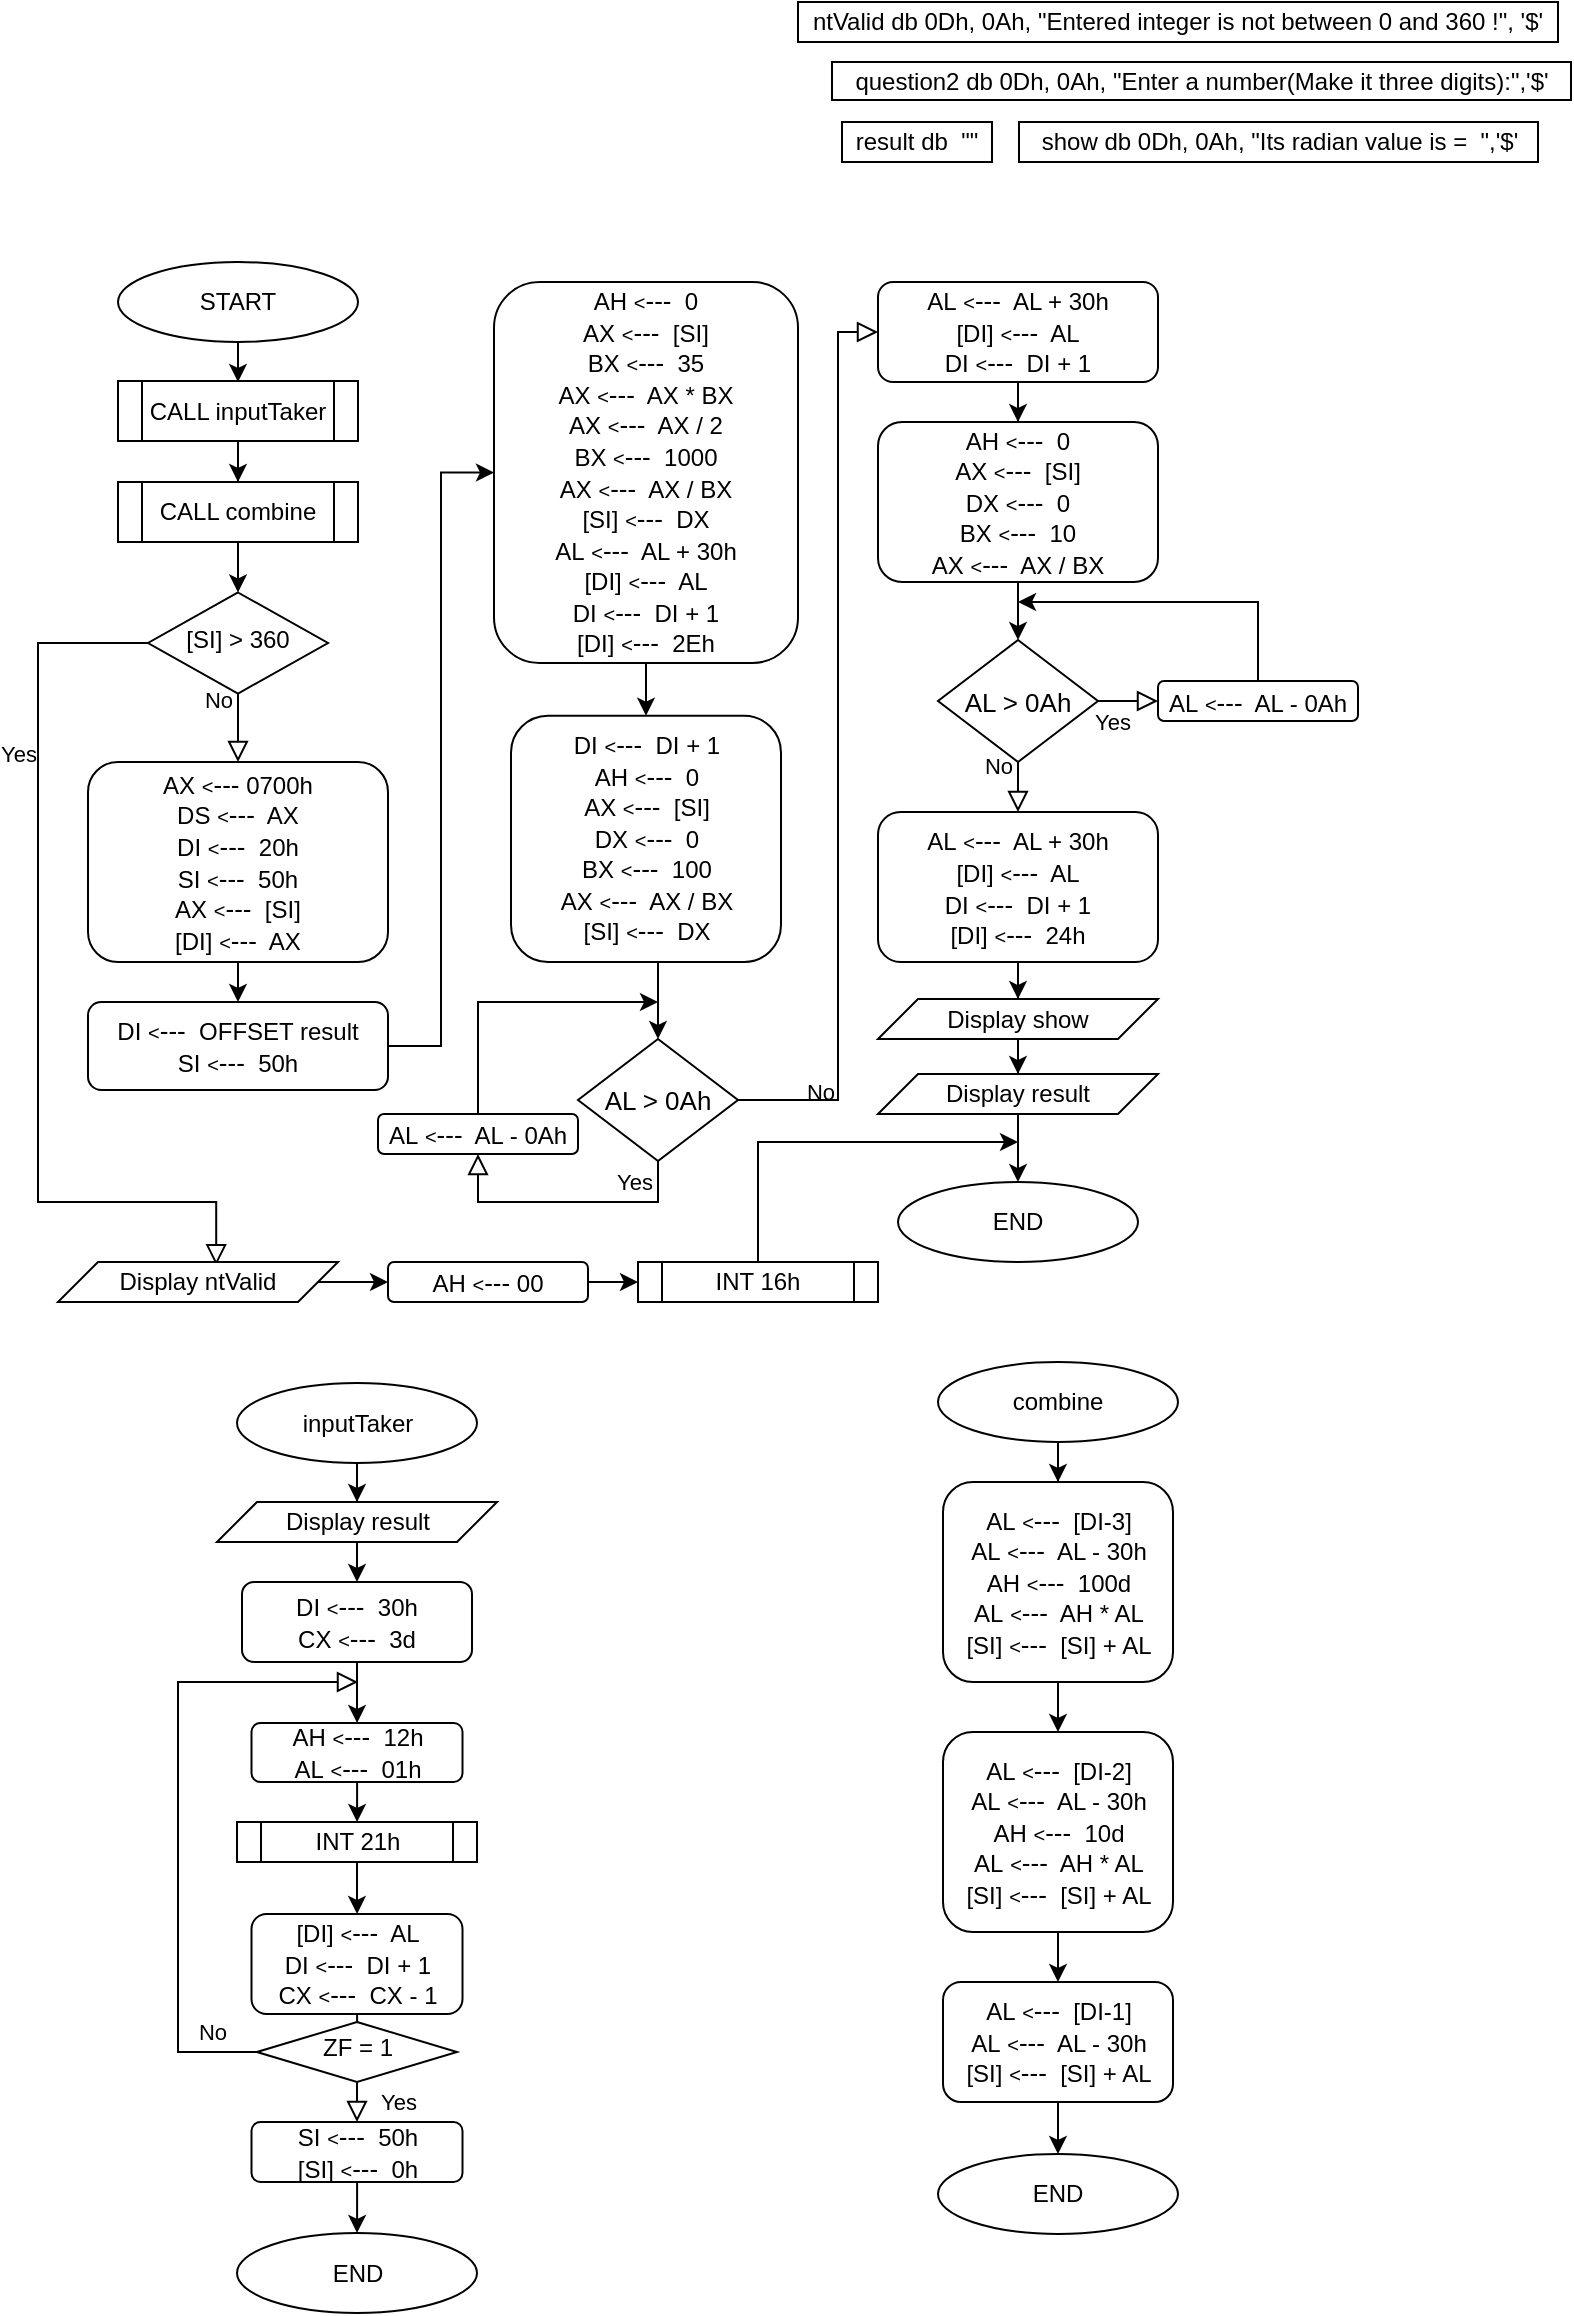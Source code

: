 <mxfile version="18.0.4" type="github">
  <diagram id="C5RBs43oDa-KdzZeNtuy" name="Page-1">
    <mxGraphModel dx="616" dy="1419" grid="1" gridSize="10" guides="1" tooltips="1" connect="1" arrows="1" fold="1" page="1" pageScale="1" pageWidth="827" pageHeight="1169" math="0" shadow="0">
      <root>
        <mxCell id="WIyWlLk6GJQsqaUBKTNV-0" />
        <mxCell id="WIyWlLk6GJQsqaUBKTNV-1" parent="WIyWlLk6GJQsqaUBKTNV-0" />
        <mxCell id="KCbu1JeTteDKsyK8jzSx-12" style="edgeStyle=orthogonalEdgeStyle;rounded=0;orthogonalLoop=1;jettySize=auto;html=1;exitX=0.5;exitY=1;exitDx=0;exitDy=0;entryX=0.5;entryY=0;entryDx=0;entryDy=0;" edge="1" parent="WIyWlLk6GJQsqaUBKTNV-1" source="A8sSo03riaN5_uglDH1m-1" target="A8sSo03riaN5_uglDH1m-14">
          <mxGeometry relative="1" as="geometry" />
        </mxCell>
        <mxCell id="A8sSo03riaN5_uglDH1m-1" value="AX&amp;nbsp;&lt;font style=&quot;font-size: 10px;&quot;&gt;&amp;lt;&lt;/font&gt;&lt;font style=&quot;font-size: 13px;&quot;&gt;---&lt;/font&gt;&amp;nbsp;0700h&lt;br&gt;DS&amp;nbsp;&lt;font style=&quot;font-size: 10px&quot;&gt;&amp;lt;&lt;/font&gt;&lt;font style=&quot;font-size: 13px&quot;&gt;---&lt;/font&gt;&amp;nbsp; AX&lt;br&gt;DI&amp;nbsp;&lt;font style=&quot;font-size: 10px&quot;&gt;&amp;lt;&lt;/font&gt;&lt;font style=&quot;font-size: 13px&quot;&gt;---&lt;/font&gt;&amp;nbsp; 20h&lt;br&gt;SI&amp;nbsp;&lt;font style=&quot;font-size: 10px&quot;&gt;&amp;lt;&lt;/font&gt;&lt;font style=&quot;font-size: 13px&quot;&gt;---&lt;/font&gt;&amp;nbsp; 50h&lt;br&gt;AX&amp;nbsp;&lt;font style=&quot;font-size: 10px;&quot;&gt;&amp;lt;&lt;/font&gt;&lt;font style=&quot;font-size: 13px;&quot;&gt;---&lt;/font&gt;&amp;nbsp; [SI]&lt;br&gt;[DI]&amp;nbsp;&lt;font style=&quot;font-size: 10px;&quot;&gt;&amp;lt;&lt;/font&gt;&lt;font style=&quot;font-size: 13px;&quot;&gt;---&lt;/font&gt;&amp;nbsp; AX" style="rounded=1;whiteSpace=wrap;html=1;fontSize=12;glass=0;strokeWidth=1;shadow=0;" parent="WIyWlLk6GJQsqaUBKTNV-1" vertex="1">
          <mxGeometry x="65" y="-770" width="150" height="100" as="geometry" />
        </mxCell>
        <mxCell id="A8sSo03riaN5_uglDH1m-3" value="No" style="edgeStyle=orthogonalEdgeStyle;rounded=0;html=1;jettySize=auto;orthogonalLoop=1;fontSize=11;endArrow=block;endFill=0;endSize=8;strokeWidth=1;shadow=0;labelBackgroundColor=none;entryX=0.5;entryY=0;entryDx=0;entryDy=0;" parent="WIyWlLk6GJQsqaUBKTNV-1" source="A8sSo03riaN5_uglDH1m-4" edge="1" target="A8sSo03riaN5_uglDH1m-1">
          <mxGeometry x="-0.857" y="-10" relative="1" as="geometry">
            <mxPoint as="offset" />
            <mxPoint x="160" y="-750" as="targetPoint" />
            <Array as="points" />
            <mxPoint x="92.5" y="-590.5" as="sourcePoint" />
          </mxGeometry>
        </mxCell>
        <mxCell id="A8sSo03riaN5_uglDH1m-4" value="[SI] &amp;gt; 360" style="rhombus;whiteSpace=wrap;html=1;shadow=0;fontFamily=Helvetica;fontSize=12;align=center;strokeWidth=1;spacing=6;spacingTop=-4;" parent="WIyWlLk6GJQsqaUBKTNV-1" vertex="1">
          <mxGeometry x="95" y="-854.75" width="90" height="50.5" as="geometry" />
        </mxCell>
        <mxCell id="A8sSo03riaN5_uglDH1m-5" style="edgeStyle=orthogonalEdgeStyle;rounded=0;orthogonalLoop=1;jettySize=auto;html=1;entryX=0.5;entryY=0;entryDx=0;entryDy=0;" parent="WIyWlLk6GJQsqaUBKTNV-1" source="A8sSo03riaN5_uglDH1m-6" edge="1">
          <mxGeometry relative="1" as="geometry">
            <mxPoint x="140" y="-960" as="targetPoint" />
          </mxGeometry>
        </mxCell>
        <mxCell id="A8sSo03riaN5_uglDH1m-6" value="START" style="ellipse;whiteSpace=wrap;html=1;" parent="WIyWlLk6GJQsqaUBKTNV-1" vertex="1">
          <mxGeometry x="80" y="-1020" width="120" height="40" as="geometry" />
        </mxCell>
        <mxCell id="A8sSo03riaN5_uglDH1m-7" style="edgeStyle=orthogonalEdgeStyle;rounded=0;orthogonalLoop=1;jettySize=auto;html=1;exitX=0.5;exitY=1;exitDx=0;exitDy=0;fontSize=9;" parent="WIyWlLk6GJQsqaUBKTNV-1" source="A8sSo03riaN5_uglDH1m-1" target="A8sSo03riaN5_uglDH1m-1" edge="1">
          <mxGeometry relative="1" as="geometry" />
        </mxCell>
        <mxCell id="KCbu1JeTteDKsyK8jzSx-23" style="edgeStyle=orthogonalEdgeStyle;rounded=0;orthogonalLoop=1;jettySize=auto;html=1;exitX=0.5;exitY=1;exitDx=0;exitDy=0;entryX=0.5;entryY=0;entryDx=0;entryDy=0;" edge="1" parent="WIyWlLk6GJQsqaUBKTNV-1" source="A8sSo03riaN5_uglDH1m-11" target="KCbu1JeTteDKsyK8jzSx-17">
          <mxGeometry relative="1" as="geometry" />
        </mxCell>
        <mxCell id="A8sSo03riaN5_uglDH1m-11" value="DI&amp;nbsp;&lt;font style=&quot;font-size: 10px;&quot;&gt;&amp;lt;&lt;/font&gt;&lt;font style=&quot;font-size: 13px;&quot;&gt;---&lt;/font&gt;&amp;nbsp; DI + 1&lt;br&gt;AH&amp;nbsp;&lt;font style=&quot;font-size: 10px;&quot;&gt;&amp;lt;&lt;/font&gt;&lt;font style=&quot;font-size: 13px;&quot;&gt;---&lt;/font&gt;&amp;nbsp; 0&lt;br&gt;AX&amp;nbsp;&lt;font style=&quot;font-size: 10px&quot;&gt;&amp;lt;&lt;/font&gt;&lt;font style=&quot;font-size: 13px&quot;&gt;---&lt;/font&gt;&amp;nbsp; [SI]&lt;br&gt;DX&amp;nbsp;&lt;font style=&quot;font-size: 10px;&quot;&gt;&amp;lt;&lt;/font&gt;&lt;font style=&quot;font-size: 13px;&quot;&gt;---&lt;/font&gt;&amp;nbsp; 0&lt;br&gt;BX&amp;nbsp;&lt;font style=&quot;font-size: 10px;&quot;&gt;&amp;lt;&lt;/font&gt;&lt;font style=&quot;font-size: 13px;&quot;&gt;---&lt;/font&gt;&amp;nbsp; 100&lt;br&gt;AX&amp;nbsp;&lt;font style=&quot;font-size: 10px;&quot;&gt;&amp;lt;&lt;/font&gt;&lt;font style=&quot;font-size: 13px;&quot;&gt;---&lt;/font&gt;&amp;nbsp; AX / BX&lt;br&gt;[SI]&amp;nbsp;&lt;font style=&quot;font-size: 10px&quot;&gt;&amp;lt;&lt;/font&gt;&lt;font style=&quot;font-size: 13px&quot;&gt;---&lt;/font&gt;&amp;nbsp; DX" style="rounded=1;whiteSpace=wrap;html=1;fontSize=12;glass=0;strokeWidth=1;shadow=0;" parent="WIyWlLk6GJQsqaUBKTNV-1" vertex="1">
          <mxGeometry x="276.5" y="-793.13" width="135" height="123.13" as="geometry" />
        </mxCell>
        <mxCell id="A8sSo03riaN5_uglDH1m-12" value="END" style="ellipse;whiteSpace=wrap;html=1;" parent="WIyWlLk6GJQsqaUBKTNV-1" vertex="1">
          <mxGeometry x="470" y="-560" width="120" height="40" as="geometry" />
        </mxCell>
        <mxCell id="KCbu1JeTteDKsyK8jzSx-16" style="edgeStyle=orthogonalEdgeStyle;rounded=0;orthogonalLoop=1;jettySize=auto;html=1;exitX=1;exitY=0.5;exitDx=0;exitDy=0;entryX=0;entryY=0.5;entryDx=0;entryDy=0;" edge="1" parent="WIyWlLk6GJQsqaUBKTNV-1" source="A8sSo03riaN5_uglDH1m-14" target="A8sSo03riaN5_uglDH1m-20">
          <mxGeometry relative="1" as="geometry">
            <mxPoint x="240" y="-940" as="targetPoint" />
          </mxGeometry>
        </mxCell>
        <mxCell id="A8sSo03riaN5_uglDH1m-14" value="DI&amp;nbsp;&lt;font style=&quot;font-size: 10px&quot;&gt;&amp;lt;&lt;/font&gt;&lt;font style=&quot;font-size: 13px&quot;&gt;---&lt;/font&gt;&amp;nbsp; OFFSET result&lt;br&gt;SI&amp;nbsp;&lt;font style=&quot;font-size: 10px;&quot;&gt;&amp;lt;&lt;/font&gt;&lt;font style=&quot;font-size: 13px;&quot;&gt;---&lt;/font&gt;&amp;nbsp; 50h" style="rounded=1;whiteSpace=wrap;html=1;fontSize=12;glass=0;strokeWidth=1;shadow=0;" parent="WIyWlLk6GJQsqaUBKTNV-1" vertex="1">
          <mxGeometry x="65" y="-650" width="150" height="44" as="geometry" />
        </mxCell>
        <mxCell id="A8sSo03riaN5_uglDH1m-18" style="edgeStyle=orthogonalEdgeStyle;rounded=0;orthogonalLoop=1;jettySize=auto;html=1;exitX=0.5;exitY=1;exitDx=0;exitDy=0;fontSize=9;" parent="WIyWlLk6GJQsqaUBKTNV-1" source="A8sSo03riaN5_uglDH1m-14" target="A8sSo03riaN5_uglDH1m-14" edge="1">
          <mxGeometry relative="1" as="geometry" />
        </mxCell>
        <mxCell id="KCbu1JeTteDKsyK8jzSx-15" value="" style="edgeStyle=orthogonalEdgeStyle;rounded=0;orthogonalLoop=1;jettySize=auto;html=1;" edge="1" parent="WIyWlLk6GJQsqaUBKTNV-1" source="A8sSo03riaN5_uglDH1m-20" target="A8sSo03riaN5_uglDH1m-11">
          <mxGeometry relative="1" as="geometry" />
        </mxCell>
        <mxCell id="A8sSo03riaN5_uglDH1m-20" value="AH&amp;nbsp;&lt;font style=&quot;font-size: 10px&quot;&gt;&amp;lt;&lt;/font&gt;&lt;font style=&quot;font-size: 13px&quot;&gt;---&lt;/font&gt;&amp;nbsp; 0&lt;br&gt;AX&amp;nbsp;&lt;font style=&quot;font-size: 10px;&quot;&gt;&amp;lt;&lt;/font&gt;&lt;font style=&quot;font-size: 13px;&quot;&gt;---&lt;/font&gt;&amp;nbsp; [SI]&lt;br&gt;BX&amp;nbsp;&lt;font style=&quot;font-size: 10px&quot;&gt;&amp;lt;&lt;/font&gt;&lt;font style=&quot;font-size: 13px&quot;&gt;---&lt;/font&gt;&amp;nbsp; 35&lt;br&gt;AX&amp;nbsp;&lt;font style=&quot;font-size: 10px&quot;&gt;&amp;lt;&lt;/font&gt;&lt;font style=&quot;font-size: 13px&quot;&gt;---&lt;/font&gt;&amp;nbsp; AX * BX&lt;br&gt;AX&amp;nbsp;&lt;font style=&quot;font-size: 10px;&quot;&gt;&amp;lt;&lt;/font&gt;&lt;font style=&quot;font-size: 13px;&quot;&gt;---&lt;/font&gt;&amp;nbsp; AX / 2&lt;br&gt;BX&amp;nbsp;&lt;font style=&quot;font-size: 10px&quot;&gt;&amp;lt;&lt;/font&gt;&lt;font style=&quot;font-size: 13px&quot;&gt;---&lt;/font&gt;&amp;nbsp; 1000&lt;br&gt;AX&amp;nbsp;&lt;font style=&quot;font-size: 10px&quot;&gt;&amp;lt;&lt;/font&gt;&lt;font style=&quot;font-size: 13px&quot;&gt;---&lt;/font&gt;&amp;nbsp; AX / BX&lt;br&gt;[SI]&amp;nbsp;&lt;font style=&quot;font-size: 10px;&quot;&gt;&amp;lt;&lt;/font&gt;&lt;font style=&quot;font-size: 13px;&quot;&gt;---&lt;/font&gt;&amp;nbsp; DX&lt;br&gt;AL&amp;nbsp;&lt;font style=&quot;font-size: 10px&quot;&gt;&amp;lt;&lt;/font&gt;&lt;font style=&quot;font-size: 13px&quot;&gt;---&lt;/font&gt;&amp;nbsp; AL + 30h&lt;br&gt;[DI]&amp;nbsp;&lt;font style=&quot;font-size: 10px&quot;&gt;&amp;lt;&lt;/font&gt;&lt;font style=&quot;font-size: 13px&quot;&gt;---&lt;/font&gt;&amp;nbsp; AL&lt;br&gt;DI&amp;nbsp;&lt;font style=&quot;font-size: 10px&quot;&gt;&amp;lt;&lt;/font&gt;&lt;font style=&quot;font-size: 13px&quot;&gt;---&lt;/font&gt;&amp;nbsp; DI + 1&lt;br&gt;[DI]&amp;nbsp;&lt;font style=&quot;font-size: 10px;&quot;&gt;&amp;lt;&lt;/font&gt;&lt;font style=&quot;font-size: 13px;&quot;&gt;---&lt;/font&gt;&amp;nbsp; 2Eh" style="rounded=1;whiteSpace=wrap;html=1;fontSize=12;glass=0;strokeWidth=1;shadow=0;" parent="WIyWlLk6GJQsqaUBKTNV-1" vertex="1">
          <mxGeometry x="268" y="-1010" width="152" height="190.5" as="geometry" />
        </mxCell>
        <mxCell id="A8sSo03riaN5_uglDH1m-25" style="edgeStyle=orthogonalEdgeStyle;rounded=0;orthogonalLoop=1;jettySize=auto;html=1;exitX=0.5;exitY=1;exitDx=0;exitDy=0;fontSize=9;" parent="WIyWlLk6GJQsqaUBKTNV-1" edge="1">
          <mxGeometry relative="1" as="geometry">
            <mxPoint x="155" y="-448.87" as="sourcePoint" />
            <mxPoint x="155" y="-448.87" as="targetPoint" />
          </mxGeometry>
        </mxCell>
        <mxCell id="KCbu1JeTteDKsyK8jzSx-32" value="" style="edgeStyle=orthogonalEdgeStyle;rounded=0;orthogonalLoop=1;jettySize=auto;html=1;" edge="1" parent="WIyWlLk6GJQsqaUBKTNV-1" source="A8sSo03riaN5_uglDH1m-28" target="KCbu1JeTteDKsyK8jzSx-29">
          <mxGeometry relative="1" as="geometry" />
        </mxCell>
        <mxCell id="A8sSo03riaN5_uglDH1m-28" value="AH&amp;nbsp;&lt;font style=&quot;font-size: 10px&quot;&gt;&amp;lt;&lt;/font&gt;&lt;font style=&quot;font-size: 13px&quot;&gt;---&lt;/font&gt;&amp;nbsp; 0&lt;br&gt;AX&amp;nbsp;&lt;font style=&quot;font-size: 10px;&quot;&gt;&amp;lt;&lt;/font&gt;&lt;font style=&quot;font-size: 13px;&quot;&gt;---&lt;/font&gt;&amp;nbsp; [SI]&lt;br&gt;DX&amp;nbsp;&lt;font style=&quot;font-size: 10px;&quot;&gt;&amp;lt;&lt;/font&gt;&lt;font style=&quot;font-size: 13px;&quot;&gt;---&lt;/font&gt;&amp;nbsp; 0&lt;br&gt;BX&amp;nbsp;&lt;font style=&quot;font-size: 10px&quot;&gt;&amp;lt;&lt;/font&gt;&lt;font style=&quot;font-size: 13px&quot;&gt;---&lt;/font&gt;&amp;nbsp; 10&lt;br&gt;AX&amp;nbsp;&lt;font style=&quot;font-size: 10px&quot;&gt;&amp;lt;&lt;/font&gt;&lt;font style=&quot;font-size: 13px&quot;&gt;---&lt;/font&gt;&amp;nbsp; AX / BX" style="rounded=1;whiteSpace=wrap;html=1;fontSize=12;glass=0;strokeWidth=1;shadow=0;" parent="WIyWlLk6GJQsqaUBKTNV-1" vertex="1">
          <mxGeometry x="460" y="-940" width="140" height="80" as="geometry" />
        </mxCell>
        <mxCell id="KCbu1JeTteDKsyK8jzSx-27" value="" style="edgeStyle=orthogonalEdgeStyle;rounded=0;orthogonalLoop=1;jettySize=auto;html=1;" edge="1" parent="WIyWlLk6GJQsqaUBKTNV-1" source="A8sSo03riaN5_uglDH1m-30" target="A8sSo03riaN5_uglDH1m-28">
          <mxGeometry relative="1" as="geometry" />
        </mxCell>
        <mxCell id="A8sSo03riaN5_uglDH1m-30" value="&lt;span style=&quot;font-size: 12px&quot;&gt;AL&amp;nbsp;&lt;/span&gt;&lt;font style=&quot;font-size: 10px&quot;&gt;&amp;lt;&lt;/font&gt;&lt;font&gt;---&lt;/font&gt;&lt;span style=&quot;font-size: 12px&quot;&gt;&amp;nbsp; AL + 30h&lt;/span&gt;&lt;br style=&quot;font-size: 12px&quot;&gt;&lt;span style=&quot;font-size: 12px&quot;&gt;[DI]&amp;nbsp;&lt;/span&gt;&lt;font style=&quot;font-size: 10px&quot;&gt;&amp;lt;&lt;/font&gt;&lt;font&gt;---&lt;/font&gt;&lt;span style=&quot;font-size: 12px&quot;&gt;&amp;nbsp; AL&lt;/span&gt;&lt;br style=&quot;font-size: 12px&quot;&gt;&lt;span style=&quot;font-size: 12px&quot;&gt;DI&amp;nbsp;&lt;/span&gt;&lt;font style=&quot;font-size: 10px&quot;&gt;&amp;lt;&lt;/font&gt;&lt;font&gt;---&lt;/font&gt;&lt;span style=&quot;font-size: 12px&quot;&gt;&amp;nbsp; DI + 1&lt;/span&gt;" style="rounded=1;whiteSpace=wrap;html=1;fontSize=13;" parent="WIyWlLk6GJQsqaUBKTNV-1" vertex="1">
          <mxGeometry x="460" y="-1010" width="140" height="50" as="geometry" />
        </mxCell>
        <mxCell id="A8sSo03riaN5_uglDH1m-50" value="" style="edgeStyle=orthogonalEdgeStyle;rounded=0;orthogonalLoop=1;jettySize=auto;html=1;" parent="WIyWlLk6GJQsqaUBKTNV-1" source="A8sSo03riaN5_uglDH1m-51" target="A8sSo03riaN5_uglDH1m-53" edge="1">
          <mxGeometry relative="1" as="geometry" />
        </mxCell>
        <mxCell id="A8sSo03riaN5_uglDH1m-51" value="combine" style="ellipse;whiteSpace=wrap;html=1;" parent="WIyWlLk6GJQsqaUBKTNV-1" vertex="1">
          <mxGeometry x="490" y="-470" width="120" height="40" as="geometry" />
        </mxCell>
        <mxCell id="A8sSo03riaN5_uglDH1m-52" value="" style="edgeStyle=orthogonalEdgeStyle;rounded=0;orthogonalLoop=1;jettySize=auto;html=1;" parent="WIyWlLk6GJQsqaUBKTNV-1" source="A8sSo03riaN5_uglDH1m-53" target="A8sSo03riaN5_uglDH1m-55" edge="1">
          <mxGeometry relative="1" as="geometry" />
        </mxCell>
        <mxCell id="A8sSo03riaN5_uglDH1m-53" value="AL&amp;nbsp;&lt;font style=&quot;font-size: 10px&quot;&gt;&amp;lt;&lt;/font&gt;&lt;font style=&quot;font-size: 13px&quot;&gt;---&lt;/font&gt;&amp;nbsp; [DI-3]&lt;br&gt;AL&amp;nbsp;&lt;font style=&quot;font-size: 10px&quot;&gt;&amp;lt;&lt;/font&gt;&lt;font style=&quot;font-size: 13px&quot;&gt;---&lt;/font&gt;&amp;nbsp; AL - 30h&lt;br&gt;AH&amp;nbsp;&lt;font style=&quot;font-size: 10px&quot;&gt;&amp;lt;&lt;/font&gt;&lt;font style=&quot;font-size: 13px&quot;&gt;---&lt;/font&gt;&amp;nbsp; 100d&lt;br&gt;AL&amp;nbsp;&lt;font style=&quot;font-size: 10px&quot;&gt;&amp;lt;&lt;/font&gt;&lt;font style=&quot;font-size: 13px&quot;&gt;---&lt;/font&gt;&amp;nbsp; AH * AL&lt;br&gt;[SI]&amp;nbsp;&lt;font style=&quot;font-size: 10px&quot;&gt;&amp;lt;&lt;/font&gt;&lt;font style=&quot;font-size: 13px&quot;&gt;---&lt;/font&gt;&amp;nbsp; [SI] + AL" style="rounded=1;whiteSpace=wrap;html=1;fontSize=12;glass=0;strokeWidth=1;shadow=0;" parent="WIyWlLk6GJQsqaUBKTNV-1" vertex="1">
          <mxGeometry x="492.5" y="-410" width="115" height="100" as="geometry" />
        </mxCell>
        <mxCell id="A8sSo03riaN5_uglDH1m-54" value="" style="edgeStyle=orthogonalEdgeStyle;rounded=0;orthogonalLoop=1;jettySize=auto;html=1;" parent="WIyWlLk6GJQsqaUBKTNV-1" source="A8sSo03riaN5_uglDH1m-55" target="A8sSo03riaN5_uglDH1m-57" edge="1">
          <mxGeometry relative="1" as="geometry" />
        </mxCell>
        <mxCell id="A8sSo03riaN5_uglDH1m-55" value="AL&amp;nbsp;&lt;font style=&quot;font-size: 10px&quot;&gt;&amp;lt;&lt;/font&gt;&lt;font style=&quot;font-size: 13px&quot;&gt;---&lt;/font&gt;&amp;nbsp; [DI-2]&lt;br&gt;AL&amp;nbsp;&lt;font style=&quot;font-size: 10px&quot;&gt;&amp;lt;&lt;/font&gt;&lt;font style=&quot;font-size: 13px&quot;&gt;---&lt;/font&gt;&amp;nbsp; AL - 30h&lt;br&gt;AH&amp;nbsp;&lt;font style=&quot;font-size: 10px&quot;&gt;&amp;lt;&lt;/font&gt;&lt;font style=&quot;font-size: 13px&quot;&gt;---&lt;/font&gt;&amp;nbsp; 10d&lt;br&gt;AL&amp;nbsp;&lt;font style=&quot;font-size: 10px&quot;&gt;&amp;lt;&lt;/font&gt;&lt;font style=&quot;font-size: 13px&quot;&gt;---&lt;/font&gt;&amp;nbsp; AH * AL&lt;br&gt;[SI]&amp;nbsp;&lt;font style=&quot;font-size: 10px&quot;&gt;&amp;lt;&lt;/font&gt;&lt;font style=&quot;font-size: 13px&quot;&gt;---&lt;/font&gt;&amp;nbsp; [SI] + AL" style="rounded=1;whiteSpace=wrap;html=1;fontSize=12;glass=0;strokeWidth=1;shadow=0;" parent="WIyWlLk6GJQsqaUBKTNV-1" vertex="1">
          <mxGeometry x="492.5" y="-285" width="115" height="100" as="geometry" />
        </mxCell>
        <mxCell id="A8sSo03riaN5_uglDH1m-56" value="" style="edgeStyle=orthogonalEdgeStyle;rounded=0;orthogonalLoop=1;jettySize=auto;html=1;" parent="WIyWlLk6GJQsqaUBKTNV-1" source="A8sSo03riaN5_uglDH1m-57" target="A8sSo03riaN5_uglDH1m-58" edge="1">
          <mxGeometry relative="1" as="geometry" />
        </mxCell>
        <mxCell id="A8sSo03riaN5_uglDH1m-57" value="AL&amp;nbsp;&lt;font style=&quot;font-size: 10px&quot;&gt;&amp;lt;&lt;/font&gt;&lt;font style=&quot;font-size: 13px&quot;&gt;---&lt;/font&gt;&amp;nbsp; [DI-1]&lt;br&gt;AL&amp;nbsp;&lt;font style=&quot;font-size: 10px&quot;&gt;&amp;lt;&lt;/font&gt;&lt;font style=&quot;font-size: 13px&quot;&gt;---&lt;/font&gt;&amp;nbsp; AL - 30h&lt;br&gt;[SI]&amp;nbsp;&lt;font style=&quot;font-size: 10px&quot;&gt;&amp;lt;&lt;/font&gt;&lt;font style=&quot;font-size: 13px&quot;&gt;---&lt;/font&gt;&amp;nbsp; [SI] + AL" style="rounded=1;whiteSpace=wrap;html=1;fontSize=12;glass=0;strokeWidth=1;shadow=0;" parent="WIyWlLk6GJQsqaUBKTNV-1" vertex="1">
          <mxGeometry x="492.5" y="-160" width="115" height="60" as="geometry" />
        </mxCell>
        <mxCell id="A8sSo03riaN5_uglDH1m-58" value="END" style="ellipse;whiteSpace=wrap;html=1;" parent="WIyWlLk6GJQsqaUBKTNV-1" vertex="1">
          <mxGeometry x="490" y="-74" width="120" height="40" as="geometry" />
        </mxCell>
        <mxCell id="A8sSo03riaN5_uglDH1m-59" value="question2 db 0Dh, 0Ah, &quot;Enter a number(Make it three digits):&quot;,&#39;$&#39;" style="rounded=0;whiteSpace=wrap;html=1;" parent="WIyWlLk6GJQsqaUBKTNV-1" vertex="1">
          <mxGeometry x="437" y="-1120" width="369.5" height="19" as="geometry" />
        </mxCell>
        <mxCell id="A8sSo03riaN5_uglDH1m-60" value="show db 0Dh, 0Ah, &quot;Its radian value is =&amp;nbsp; &quot;,&#39;$&#39;" style="rounded=0;whiteSpace=wrap;html=1;" parent="WIyWlLk6GJQsqaUBKTNV-1" vertex="1">
          <mxGeometry x="530.5" y="-1090" width="259.5" height="20" as="geometry" />
        </mxCell>
        <mxCell id="A8sSo03riaN5_uglDH1m-61" value="ntValid db 0Dh, 0Ah, &quot;Entered integer is not between 0 and 360 !&quot;, &#39;$&#39;" style="rounded=0;whiteSpace=wrap;html=1;" parent="WIyWlLk6GJQsqaUBKTNV-1" vertex="1">
          <mxGeometry x="420" y="-1150" width="380" height="20" as="geometry" />
        </mxCell>
        <mxCell id="KCbu1JeTteDKsyK8jzSx-0" value="result db&amp;nbsp; &quot;&quot;" style="rounded=0;whiteSpace=wrap;html=1;" vertex="1" parent="WIyWlLk6GJQsqaUBKTNV-1">
          <mxGeometry x="442" y="-1090" width="75" height="20" as="geometry" />
        </mxCell>
        <mxCell id="KCbu1JeTteDKsyK8jzSx-4" value="" style="edgeStyle=orthogonalEdgeStyle;rounded=0;orthogonalLoop=1;jettySize=auto;html=1;" edge="1" parent="WIyWlLk6GJQsqaUBKTNV-1" source="KCbu1JeTteDKsyK8jzSx-1" target="KCbu1JeTteDKsyK8jzSx-2">
          <mxGeometry relative="1" as="geometry" />
        </mxCell>
        <mxCell id="KCbu1JeTteDKsyK8jzSx-1" value="CALL inputTaker" style="shape=process;whiteSpace=wrap;html=1;backgroundOutline=1;" vertex="1" parent="WIyWlLk6GJQsqaUBKTNV-1">
          <mxGeometry x="80" y="-960.5" width="120" height="30" as="geometry" />
        </mxCell>
        <mxCell id="KCbu1JeTteDKsyK8jzSx-6" style="edgeStyle=orthogonalEdgeStyle;rounded=0;orthogonalLoop=1;jettySize=auto;html=1;exitX=0.5;exitY=1;exitDx=0;exitDy=0;" edge="1" parent="WIyWlLk6GJQsqaUBKTNV-1" source="KCbu1JeTteDKsyK8jzSx-2" target="A8sSo03riaN5_uglDH1m-4">
          <mxGeometry relative="1" as="geometry" />
        </mxCell>
        <mxCell id="KCbu1JeTteDKsyK8jzSx-2" value="CALL combine" style="shape=process;whiteSpace=wrap;html=1;backgroundOutline=1;" vertex="1" parent="WIyWlLk6GJQsqaUBKTNV-1">
          <mxGeometry x="80" y="-910" width="120" height="30" as="geometry" />
        </mxCell>
        <mxCell id="KCbu1JeTteDKsyK8jzSx-17" value="AL &amp;gt; 0Ah" style="rhombus;whiteSpace=wrap;html=1;fontSize=13;" vertex="1" parent="WIyWlLk6GJQsqaUBKTNV-1">
          <mxGeometry x="310" y="-631.5" width="80" height="61" as="geometry" />
        </mxCell>
        <mxCell id="KCbu1JeTteDKsyK8jzSx-19" value="No" style="edgeStyle=orthogonalEdgeStyle;rounded=0;html=1;jettySize=auto;orthogonalLoop=1;fontSize=11;endArrow=block;endFill=0;endSize=8;strokeWidth=1;shadow=0;labelBackgroundColor=none;exitX=1;exitY=0.5;exitDx=0;exitDy=0;entryX=0;entryY=0.5;entryDx=0;entryDy=0;" edge="1" parent="WIyWlLk6GJQsqaUBKTNV-1" source="KCbu1JeTteDKsyK8jzSx-17" target="A8sSo03riaN5_uglDH1m-30">
          <mxGeometry x="-0.763" y="9" relative="1" as="geometry">
            <mxPoint as="offset" />
            <mxPoint x="470" y="-1000" as="targetPoint" />
            <Array as="points">
              <mxPoint x="440" y="-601" />
              <mxPoint x="440" y="-985" />
            </Array>
            <mxPoint x="540" y="-714.5" as="sourcePoint" />
          </mxGeometry>
        </mxCell>
        <mxCell id="KCbu1JeTteDKsyK8jzSx-24" value="Yes" style="rounded=0;html=1;jettySize=auto;orthogonalLoop=1;fontSize=11;endArrow=block;endFill=0;endSize=8;strokeWidth=1;shadow=0;labelBackgroundColor=none;edgeStyle=orthogonalEdgeStyle;exitX=0.5;exitY=1;exitDx=0;exitDy=0;entryX=0.5;entryY=1;entryDx=0;entryDy=0;" edge="1" parent="WIyWlLk6GJQsqaUBKTNV-1" target="KCbu1JeTteDKsyK8jzSx-25" source="KCbu1JeTteDKsyK8jzSx-17">
          <mxGeometry x="-0.517" y="-10" relative="1" as="geometry">
            <mxPoint as="offset" />
            <mxPoint x="282" y="-610.75" as="targetPoint" />
            <Array as="points">
              <mxPoint x="350" y="-550" />
              <mxPoint x="260" y="-550" />
            </Array>
            <mxPoint x="240" y="-591.25" as="sourcePoint" />
          </mxGeometry>
        </mxCell>
        <mxCell id="KCbu1JeTteDKsyK8jzSx-26" style="edgeStyle=orthogonalEdgeStyle;rounded=0;orthogonalLoop=1;jettySize=auto;html=1;exitX=0.5;exitY=0;exitDx=0;exitDy=0;" edge="1" parent="WIyWlLk6GJQsqaUBKTNV-1" source="KCbu1JeTteDKsyK8jzSx-25">
          <mxGeometry relative="1" as="geometry">
            <mxPoint x="350" y="-650" as="targetPoint" />
            <Array as="points">
              <mxPoint x="260" y="-650" />
            </Array>
          </mxGeometry>
        </mxCell>
        <mxCell id="KCbu1JeTteDKsyK8jzSx-25" value="AL&amp;nbsp;&lt;font style=&quot;font-size: 10px&quot;&gt;&amp;lt;&lt;/font&gt;&lt;font style=&quot;font-size: 13px&quot;&gt;---&lt;/font&gt;&amp;nbsp; AL - 0Ah" style="rounded=1;whiteSpace=wrap;html=1;fontSize=12;glass=0;strokeWidth=1;shadow=0;" vertex="1" parent="WIyWlLk6GJQsqaUBKTNV-1">
          <mxGeometry x="210" y="-594" width="100" height="20" as="geometry" />
        </mxCell>
        <mxCell id="KCbu1JeTteDKsyK8jzSx-29" value="AL &amp;gt; 0Ah" style="rhombus;whiteSpace=wrap;html=1;fontSize=13;" vertex="1" parent="WIyWlLk6GJQsqaUBKTNV-1">
          <mxGeometry x="490" y="-831" width="80" height="61" as="geometry" />
        </mxCell>
        <mxCell id="KCbu1JeTteDKsyK8jzSx-30" value="Yes" style="rounded=0;html=1;jettySize=auto;orthogonalLoop=1;fontSize=11;endArrow=block;endFill=0;endSize=8;strokeWidth=1;shadow=0;labelBackgroundColor=none;edgeStyle=orthogonalEdgeStyle;exitX=1;exitY=0.5;exitDx=0;exitDy=0;entryX=0;entryY=0.5;entryDx=0;entryDy=0;" edge="1" parent="WIyWlLk6GJQsqaUBKTNV-1" source="KCbu1JeTteDKsyK8jzSx-29" target="KCbu1JeTteDKsyK8jzSx-33">
          <mxGeometry x="-0.517" y="-10" relative="1" as="geometry">
            <mxPoint as="offset" />
            <mxPoint x="610" y="-780" as="targetPoint" />
            <Array as="points">
              <mxPoint x="590" y="-800" />
              <mxPoint x="600" y="-800" />
            </Array>
            <mxPoint x="445" y="-776" as="sourcePoint" />
          </mxGeometry>
        </mxCell>
        <mxCell id="KCbu1JeTteDKsyK8jzSx-34" style="edgeStyle=orthogonalEdgeStyle;rounded=0;orthogonalLoop=1;jettySize=auto;html=1;exitX=0.5;exitY=0;exitDx=0;exitDy=0;" edge="1" parent="WIyWlLk6GJQsqaUBKTNV-1" source="KCbu1JeTteDKsyK8jzSx-33">
          <mxGeometry relative="1" as="geometry">
            <mxPoint x="530" y="-850" as="targetPoint" />
            <Array as="points">
              <mxPoint x="650" y="-850" />
            </Array>
          </mxGeometry>
        </mxCell>
        <mxCell id="KCbu1JeTteDKsyK8jzSx-33" value="AL&amp;nbsp;&lt;font style=&quot;font-size: 10px&quot;&gt;&amp;lt;&lt;/font&gt;&lt;font style=&quot;font-size: 13px&quot;&gt;---&lt;/font&gt;&amp;nbsp; AL - 0Ah" style="rounded=1;whiteSpace=wrap;html=1;fontSize=12;glass=0;strokeWidth=1;shadow=0;" vertex="1" parent="WIyWlLk6GJQsqaUBKTNV-1">
          <mxGeometry x="600" y="-810.5" width="100" height="20" as="geometry" />
        </mxCell>
        <mxCell id="KCbu1JeTteDKsyK8jzSx-35" value="No" style="edgeStyle=orthogonalEdgeStyle;rounded=0;html=1;jettySize=auto;orthogonalLoop=1;fontSize=11;endArrow=block;endFill=0;endSize=8;strokeWidth=1;shadow=0;labelBackgroundColor=none;exitX=0.5;exitY=1;exitDx=0;exitDy=0;entryX=0.5;entryY=0;entryDx=0;entryDy=0;" edge="1" parent="WIyWlLk6GJQsqaUBKTNV-1" source="KCbu1JeTteDKsyK8jzSx-29" target="KCbu1JeTteDKsyK8jzSx-36">
          <mxGeometry x="-0.826" y="-10" relative="1" as="geometry">
            <mxPoint as="offset" />
            <mxPoint x="530" y="-740" as="targetPoint" />
            <Array as="points" />
            <mxPoint x="490" y="-720" as="sourcePoint" />
          </mxGeometry>
        </mxCell>
        <mxCell id="KCbu1JeTteDKsyK8jzSx-38" style="edgeStyle=orthogonalEdgeStyle;rounded=0;orthogonalLoop=1;jettySize=auto;html=1;entryX=0.5;entryY=0;entryDx=0;entryDy=0;" edge="1" parent="WIyWlLk6GJQsqaUBKTNV-1" source="KCbu1JeTteDKsyK8jzSx-36" target="KCbu1JeTteDKsyK8jzSx-37">
          <mxGeometry relative="1" as="geometry">
            <mxPoint x="530" y="-660" as="targetPoint" />
            <Array as="points" />
          </mxGeometry>
        </mxCell>
        <mxCell id="KCbu1JeTteDKsyK8jzSx-36" value="&lt;span style=&quot;font-size: 12px&quot;&gt;AL&amp;nbsp;&lt;/span&gt;&lt;font style=&quot;font-size: 10px&quot;&gt;&amp;lt;&lt;/font&gt;&lt;font&gt;---&lt;/font&gt;&lt;span style=&quot;font-size: 12px&quot;&gt;&amp;nbsp; AL + 30h&lt;/span&gt;&lt;br style=&quot;font-size: 12px&quot;&gt;&lt;span style=&quot;font-size: 12px&quot;&gt;[DI]&amp;nbsp;&lt;/span&gt;&lt;font style=&quot;font-size: 10px&quot;&gt;&amp;lt;&lt;/font&gt;&lt;font&gt;---&lt;/font&gt;&lt;span style=&quot;font-size: 12px&quot;&gt;&amp;nbsp; AL&lt;/span&gt;&lt;br style=&quot;font-size: 12px&quot;&gt;&lt;span style=&quot;font-size: 12px&quot;&gt;DI&amp;nbsp;&lt;/span&gt;&lt;font style=&quot;font-size: 10px&quot;&gt;&amp;lt;&lt;/font&gt;&lt;font&gt;---&lt;/font&gt;&lt;span style=&quot;font-size: 12px&quot;&gt;&amp;nbsp; DI + 1&lt;br&gt;&lt;/span&gt;&lt;span style=&quot;font-size: 12px;&quot;&gt;[DI]&amp;nbsp;&lt;/span&gt;&lt;font style=&quot;font-size: 10px;&quot;&gt;&amp;lt;&lt;/font&gt;---&lt;span style=&quot;font-size: 12px;&quot;&gt;&amp;nbsp; 24h&lt;/span&gt;&lt;span style=&quot;font-size: 12px&quot;&gt;&lt;br&gt;&lt;/span&gt;" style="rounded=1;whiteSpace=wrap;html=1;fontSize=13;" vertex="1" parent="WIyWlLk6GJQsqaUBKTNV-1">
          <mxGeometry x="460" y="-745" width="140" height="75" as="geometry" />
        </mxCell>
        <mxCell id="KCbu1JeTteDKsyK8jzSx-40" style="edgeStyle=orthogonalEdgeStyle;rounded=0;orthogonalLoop=1;jettySize=auto;html=1;entryX=0.5;entryY=0;entryDx=0;entryDy=0;" edge="1" parent="WIyWlLk6GJQsqaUBKTNV-1" source="KCbu1JeTteDKsyK8jzSx-37" target="KCbu1JeTteDKsyK8jzSx-39">
          <mxGeometry relative="1" as="geometry" />
        </mxCell>
        <mxCell id="KCbu1JeTteDKsyK8jzSx-37" value="Display show" style="shape=parallelogram;perimeter=parallelogramPerimeter;whiteSpace=wrap;html=1;fixedSize=1;" vertex="1" parent="WIyWlLk6GJQsqaUBKTNV-1">
          <mxGeometry x="460" y="-651.5" width="140" height="20" as="geometry" />
        </mxCell>
        <mxCell id="KCbu1JeTteDKsyK8jzSx-41" value="" style="edgeStyle=orthogonalEdgeStyle;rounded=0;orthogonalLoop=1;jettySize=auto;html=1;" edge="1" parent="WIyWlLk6GJQsqaUBKTNV-1" source="KCbu1JeTteDKsyK8jzSx-39" target="A8sSo03riaN5_uglDH1m-12">
          <mxGeometry relative="1" as="geometry" />
        </mxCell>
        <mxCell id="KCbu1JeTteDKsyK8jzSx-39" value="Display result" style="shape=parallelogram;perimeter=parallelogramPerimeter;whiteSpace=wrap;html=1;fixedSize=1;" vertex="1" parent="WIyWlLk6GJQsqaUBKTNV-1">
          <mxGeometry x="460" y="-614" width="140" height="20" as="geometry" />
        </mxCell>
        <mxCell id="KCbu1JeTteDKsyK8jzSx-42" value="Yes" style="rounded=0;html=1;jettySize=auto;orthogonalLoop=1;fontSize=11;endArrow=block;endFill=0;endSize=8;strokeWidth=1;shadow=0;labelBackgroundColor=none;edgeStyle=orthogonalEdgeStyle;exitX=0;exitY=0.5;exitDx=0;exitDy=0;entryX=0.565;entryY=0.084;entryDx=0;entryDy=0;entryPerimeter=0;" edge="1" parent="WIyWlLk6GJQsqaUBKTNV-1" source="A8sSo03riaN5_uglDH1m-4" target="KCbu1JeTteDKsyK8jzSx-46">
          <mxGeometry x="-0.517" y="-10" relative="1" as="geometry">
            <mxPoint as="offset" />
            <mxPoint x="130" y="-540" as="targetPoint" />
            <Array as="points">
              <mxPoint x="40" y="-829" />
              <mxPoint x="40" y="-550" />
              <mxPoint x="129" y="-550" />
            </Array>
            <mxPoint x="80" y="-833.16" as="sourcePoint" />
          </mxGeometry>
        </mxCell>
        <mxCell id="KCbu1JeTteDKsyK8jzSx-43" value="" style="edgeStyle=orthogonalEdgeStyle;rounded=0;orthogonalLoop=1;jettySize=auto;html=1;" edge="1" parent="WIyWlLk6GJQsqaUBKTNV-1" source="KCbu1JeTteDKsyK8jzSx-44" target="KCbu1JeTteDKsyK8jzSx-45">
          <mxGeometry relative="1" as="geometry">
            <Array as="points">
              <mxPoint x="350" y="-510" />
              <mxPoint x="350" y="-510" />
            </Array>
          </mxGeometry>
        </mxCell>
        <mxCell id="KCbu1JeTteDKsyK8jzSx-44" value="AH&amp;nbsp;&lt;font style=&quot;font-size: 10px&quot;&gt;&amp;lt;&lt;/font&gt;&lt;font style=&quot;font-size: 13px&quot;&gt;---&lt;/font&gt;&amp;nbsp;00" style="rounded=1;whiteSpace=wrap;html=1;fontSize=12;glass=0;strokeWidth=1;shadow=0;" vertex="1" parent="WIyWlLk6GJQsqaUBKTNV-1">
          <mxGeometry x="215" y="-520" width="100" height="20" as="geometry" />
        </mxCell>
        <mxCell id="KCbu1JeTteDKsyK8jzSx-48" value="" style="edgeStyle=orthogonalEdgeStyle;rounded=0;orthogonalLoop=1;jettySize=auto;html=1;" edge="1" parent="WIyWlLk6GJQsqaUBKTNV-1" source="KCbu1JeTteDKsyK8jzSx-45">
          <mxGeometry relative="1" as="geometry">
            <mxPoint x="530" y="-580" as="targetPoint" />
            <Array as="points">
              <mxPoint x="400" y="-580" />
            </Array>
          </mxGeometry>
        </mxCell>
        <mxCell id="KCbu1JeTteDKsyK8jzSx-45" value="INT 16h" style="shape=process;whiteSpace=wrap;html=1;backgroundOutline=1;" vertex="1" parent="WIyWlLk6GJQsqaUBKTNV-1">
          <mxGeometry x="340" y="-520" width="120" height="20" as="geometry" />
        </mxCell>
        <mxCell id="KCbu1JeTteDKsyK8jzSx-47" value="" style="edgeStyle=orthogonalEdgeStyle;rounded=0;orthogonalLoop=1;jettySize=auto;html=1;" edge="1" parent="WIyWlLk6GJQsqaUBKTNV-1" source="KCbu1JeTteDKsyK8jzSx-46" target="KCbu1JeTteDKsyK8jzSx-44">
          <mxGeometry relative="1" as="geometry" />
        </mxCell>
        <mxCell id="KCbu1JeTteDKsyK8jzSx-46" value="Display ntValid" style="shape=parallelogram;perimeter=parallelogramPerimeter;whiteSpace=wrap;html=1;fixedSize=1;" vertex="1" parent="WIyWlLk6GJQsqaUBKTNV-1">
          <mxGeometry x="50" y="-520" width="140" height="20" as="geometry" />
        </mxCell>
        <mxCell id="KCbu1JeTteDKsyK8jzSx-66" style="edgeStyle=orthogonalEdgeStyle;rounded=0;orthogonalLoop=1;jettySize=auto;html=1;entryX=0.5;entryY=0;entryDx=0;entryDy=0;" edge="1" parent="WIyWlLk6GJQsqaUBKTNV-1" source="KCbu1JeTteDKsyK8jzSx-50" target="KCbu1JeTteDKsyK8jzSx-65">
          <mxGeometry relative="1" as="geometry" />
        </mxCell>
        <mxCell id="KCbu1JeTteDKsyK8jzSx-50" value="inputTaker" style="ellipse;whiteSpace=wrap;html=1;" vertex="1" parent="WIyWlLk6GJQsqaUBKTNV-1">
          <mxGeometry x="139.5" y="-459.5" width="120" height="40" as="geometry" />
        </mxCell>
        <mxCell id="KCbu1JeTteDKsyK8jzSx-51" value="" style="edgeStyle=orthogonalEdgeStyle;rounded=0;orthogonalLoop=1;jettySize=auto;html=1;" edge="1" parent="WIyWlLk6GJQsqaUBKTNV-1" source="KCbu1JeTteDKsyK8jzSx-52" target="KCbu1JeTteDKsyK8jzSx-54">
          <mxGeometry relative="1" as="geometry" />
        </mxCell>
        <mxCell id="KCbu1JeTteDKsyK8jzSx-52" value="DI&amp;nbsp;&lt;font style=&quot;font-size: 10px&quot;&gt;&amp;lt;&lt;/font&gt;&lt;font style=&quot;font-size: 13px&quot;&gt;---&lt;/font&gt;&amp;nbsp; 30h&lt;br&gt;CX&amp;nbsp;&lt;font style=&quot;font-size: 10px&quot;&gt;&amp;lt;&lt;/font&gt;&lt;font style=&quot;font-size: 13px&quot;&gt;---&lt;/font&gt;&amp;nbsp; 3d" style="rounded=1;whiteSpace=wrap;html=1;fontSize=12;glass=0;strokeWidth=1;shadow=0;" vertex="1" parent="WIyWlLk6GJQsqaUBKTNV-1">
          <mxGeometry x="142" y="-360" width="115" height="40" as="geometry" />
        </mxCell>
        <mxCell id="KCbu1JeTteDKsyK8jzSx-53" value="" style="edgeStyle=orthogonalEdgeStyle;rounded=0;orthogonalLoop=1;jettySize=auto;html=1;" edge="1" parent="WIyWlLk6GJQsqaUBKTNV-1" source="KCbu1JeTteDKsyK8jzSx-54" target="KCbu1JeTteDKsyK8jzSx-56">
          <mxGeometry relative="1" as="geometry" />
        </mxCell>
        <mxCell id="KCbu1JeTteDKsyK8jzSx-54" value="AH&amp;nbsp;&lt;font style=&quot;font-size: 10px&quot;&gt;&amp;lt;&lt;/font&gt;&lt;font style=&quot;font-size: 13px&quot;&gt;---&lt;/font&gt;&amp;nbsp; 12h&lt;br&gt;AL&amp;nbsp;&lt;font style=&quot;font-size: 10px&quot;&gt;&amp;lt;&lt;/font&gt;&lt;font style=&quot;font-size: 13px&quot;&gt;---&lt;/font&gt;&amp;nbsp; 01h" style="rounded=1;whiteSpace=wrap;html=1;fontSize=12;glass=0;strokeWidth=1;shadow=0;" vertex="1" parent="WIyWlLk6GJQsqaUBKTNV-1">
          <mxGeometry x="146.75" y="-289.5" width="105.5" height="29.5" as="geometry" />
        </mxCell>
        <mxCell id="KCbu1JeTteDKsyK8jzSx-55" value="" style="edgeStyle=orthogonalEdgeStyle;rounded=0;orthogonalLoop=1;jettySize=auto;html=1;" edge="1" parent="WIyWlLk6GJQsqaUBKTNV-1" source="KCbu1JeTteDKsyK8jzSx-56" target="KCbu1JeTteDKsyK8jzSx-58">
          <mxGeometry relative="1" as="geometry" />
        </mxCell>
        <mxCell id="KCbu1JeTteDKsyK8jzSx-56" value="INT 21h" style="shape=process;whiteSpace=wrap;html=1;backgroundOutline=1;" vertex="1" parent="WIyWlLk6GJQsqaUBKTNV-1">
          <mxGeometry x="139.5" y="-240" width="120" height="20" as="geometry" />
        </mxCell>
        <mxCell id="KCbu1JeTteDKsyK8jzSx-57" value="" style="edgeStyle=orthogonalEdgeStyle;rounded=0;orthogonalLoop=1;jettySize=auto;html=1;" edge="1" parent="WIyWlLk6GJQsqaUBKTNV-1" source="KCbu1JeTteDKsyK8jzSx-58" target="KCbu1JeTteDKsyK8jzSx-59">
          <mxGeometry relative="1" as="geometry" />
        </mxCell>
        <mxCell id="KCbu1JeTteDKsyK8jzSx-58" value="[DI]&amp;nbsp;&lt;font style=&quot;font-size: 10px&quot;&gt;&amp;lt;&lt;/font&gt;&lt;font style=&quot;font-size: 13px&quot;&gt;---&lt;/font&gt;&amp;nbsp; AL&lt;br&gt;DI&amp;nbsp;&lt;font style=&quot;font-size: 10px&quot;&gt;&amp;lt;&lt;/font&gt;&lt;font style=&quot;font-size: 13px&quot;&gt;---&lt;/font&gt;&amp;nbsp; DI + 1&lt;br&gt;CX&amp;nbsp;&lt;font style=&quot;font-size: 10px&quot;&gt;&amp;lt;&lt;/font&gt;&lt;font style=&quot;font-size: 13px&quot;&gt;---&lt;/font&gt;&amp;nbsp; CX - 1" style="rounded=1;whiteSpace=wrap;html=1;fontSize=12;glass=0;strokeWidth=1;shadow=0;" vertex="1" parent="WIyWlLk6GJQsqaUBKTNV-1">
          <mxGeometry x="146.75" y="-194" width="105.5" height="50" as="geometry" />
        </mxCell>
        <mxCell id="KCbu1JeTteDKsyK8jzSx-59" value="ZF = 1" style="rhombus;whiteSpace=wrap;html=1;shadow=0;fontFamily=Helvetica;fontSize=12;align=center;strokeWidth=1;spacing=6;spacingTop=-4;" vertex="1" parent="WIyWlLk6GJQsqaUBKTNV-1">
          <mxGeometry x="149.5" y="-140" width="100" height="30" as="geometry" />
        </mxCell>
        <mxCell id="KCbu1JeTteDKsyK8jzSx-60" value="Yes" style="rounded=0;html=1;jettySize=auto;orthogonalLoop=1;fontSize=11;endArrow=block;endFill=0;endSize=8;strokeWidth=1;shadow=0;labelBackgroundColor=none;edgeStyle=orthogonalEdgeStyle;exitX=0.5;exitY=1;exitDx=0;exitDy=0;entryX=0.5;entryY=0;entryDx=0;entryDy=0;" edge="1" parent="WIyWlLk6GJQsqaUBKTNV-1" source="KCbu1JeTteDKsyK8jzSx-59" target="KCbu1JeTteDKsyK8jzSx-63">
          <mxGeometry x="0.001" y="20" relative="1" as="geometry">
            <mxPoint as="offset" />
            <mxPoint x="320" y="-100" as="targetPoint" />
            <Array as="points">
              <mxPoint x="200" y="-90" />
              <mxPoint x="200" y="-65" />
            </Array>
            <mxPoint x="181.5" y="-78.75" as="sourcePoint" />
          </mxGeometry>
        </mxCell>
        <mxCell id="KCbu1JeTteDKsyK8jzSx-61" value="No" style="edgeStyle=orthogonalEdgeStyle;rounded=0;html=1;jettySize=auto;orthogonalLoop=1;fontSize=11;endArrow=block;endFill=0;endSize=8;strokeWidth=1;shadow=0;labelBackgroundColor=none;exitX=0;exitY=0.5;exitDx=0;exitDy=0;" edge="1" parent="WIyWlLk6GJQsqaUBKTNV-1" source="KCbu1JeTteDKsyK8jzSx-59">
          <mxGeometry x="-0.857" y="-10" relative="1" as="geometry">
            <mxPoint as="offset" />
            <mxPoint x="200" y="-310" as="targetPoint" />
            <Array as="points">
              <mxPoint x="110" y="-125" />
            </Array>
            <mxPoint x="-10" y="-155" as="sourcePoint" />
          </mxGeometry>
        </mxCell>
        <mxCell id="KCbu1JeTteDKsyK8jzSx-62" value="" style="edgeStyle=orthogonalEdgeStyle;rounded=0;orthogonalLoop=1;jettySize=auto;html=1;" edge="1" parent="WIyWlLk6GJQsqaUBKTNV-1" source="KCbu1JeTteDKsyK8jzSx-63" target="KCbu1JeTteDKsyK8jzSx-64">
          <mxGeometry relative="1" as="geometry" />
        </mxCell>
        <mxCell id="KCbu1JeTteDKsyK8jzSx-63" value="SI&amp;nbsp;&lt;font style=&quot;font-size: 10px&quot;&gt;&amp;lt;&lt;/font&gt;&lt;font style=&quot;font-size: 13px&quot;&gt;---&lt;/font&gt;&amp;nbsp; 50h&lt;br&gt;[SI]&amp;nbsp;&lt;font style=&quot;font-size: 10px&quot;&gt;&amp;lt;&lt;/font&gt;&lt;font style=&quot;font-size: 13px&quot;&gt;---&lt;/font&gt;&amp;nbsp; 0h" style="rounded=1;whiteSpace=wrap;html=1;fontSize=12;glass=0;strokeWidth=1;shadow=0;" vertex="1" parent="WIyWlLk6GJQsqaUBKTNV-1">
          <mxGeometry x="146.75" y="-90" width="105.5" height="30" as="geometry" />
        </mxCell>
        <mxCell id="KCbu1JeTteDKsyK8jzSx-64" value="END" style="ellipse;whiteSpace=wrap;html=1;" vertex="1" parent="WIyWlLk6GJQsqaUBKTNV-1">
          <mxGeometry x="139.5" y="-34.5" width="120" height="40" as="geometry" />
        </mxCell>
        <mxCell id="KCbu1JeTteDKsyK8jzSx-67" style="edgeStyle=orthogonalEdgeStyle;rounded=0;orthogonalLoop=1;jettySize=auto;html=1;exitX=0.5;exitY=1;exitDx=0;exitDy=0;entryX=0.5;entryY=0;entryDx=0;entryDy=0;" edge="1" parent="WIyWlLk6GJQsqaUBKTNV-1" source="KCbu1JeTteDKsyK8jzSx-65" target="KCbu1JeTteDKsyK8jzSx-52">
          <mxGeometry relative="1" as="geometry">
            <mxPoint x="300" y="-340" as="targetPoint" />
            <Array as="points" />
          </mxGeometry>
        </mxCell>
        <mxCell id="KCbu1JeTteDKsyK8jzSx-65" value="Display result" style="shape=parallelogram;perimeter=parallelogramPerimeter;whiteSpace=wrap;html=1;fixedSize=1;" vertex="1" parent="WIyWlLk6GJQsqaUBKTNV-1">
          <mxGeometry x="129.5" y="-400" width="140" height="20" as="geometry" />
        </mxCell>
      </root>
    </mxGraphModel>
  </diagram>
</mxfile>

